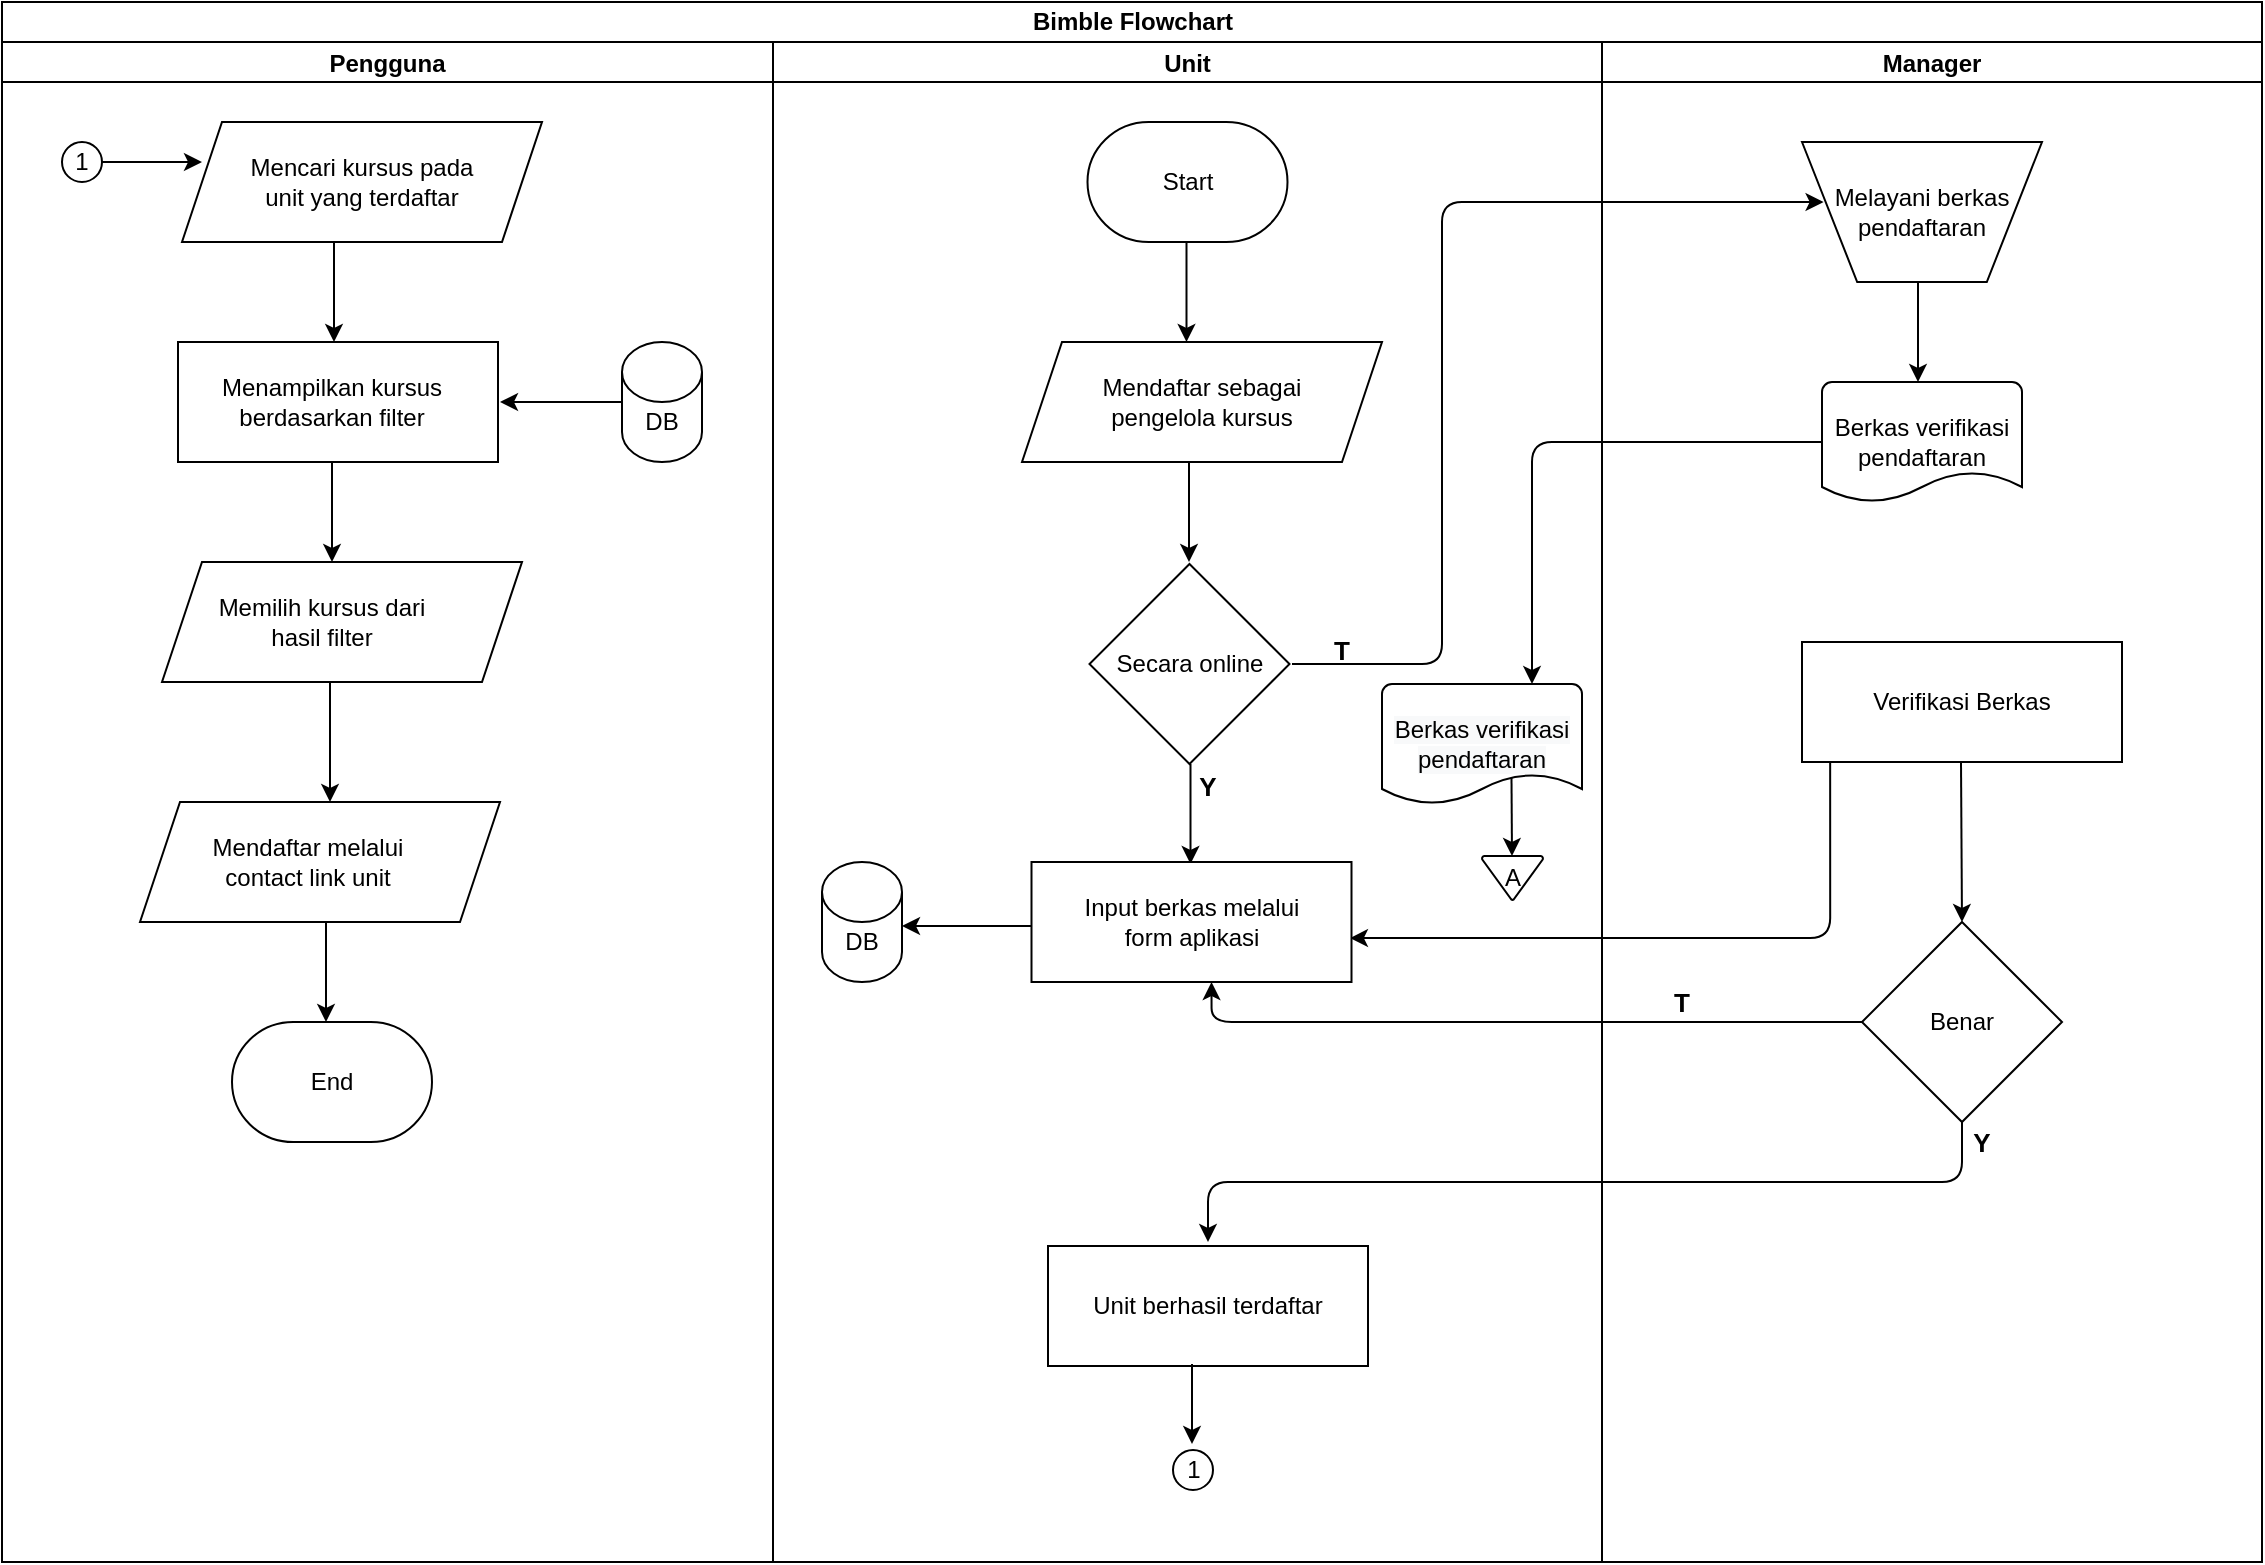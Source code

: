 <mxfile version="14.9.5" type="github">
  <diagram id="kgpKYQtTHZ0yAKxKKP6v" name="Page-1">
    <mxGraphModel dx="1718" dy="460" grid="1" gridSize="10" guides="1" tooltips="1" connect="1" arrows="1" fold="1" page="1" pageScale="1" pageWidth="850" pageHeight="1100" math="0" shadow="0">
      <root>
        <mxCell id="0" />
        <mxCell id="1" parent="0" />
        <mxCell id="kne4ntVSdQ6C4-kGMl_D-27" value="Bimble Flowchart" style="swimlane;childLayout=stackLayout;resizeParent=1;resizeParentMax=0;startSize=20;strokeColor=#000000;fillColor=#ffffff;html=1;" vertex="1" parent="1">
          <mxGeometry x="-50" y="130" width="1130" height="780" as="geometry" />
        </mxCell>
        <mxCell id="kne4ntVSdQ6C4-kGMl_D-28" value="Pengguna" style="swimlane;startSize=20;" vertex="1" parent="kne4ntVSdQ6C4-kGMl_D-27">
          <mxGeometry y="20" width="385.5" height="760" as="geometry" />
        </mxCell>
        <mxCell id="kne4ntVSdQ6C4-kGMl_D-31" value="" style="shape=parallelogram;perimeter=parallelogramPerimeter;whiteSpace=wrap;html=1;fixedSize=1;startSize=40;strokeColor=#000000;fillColor=#ffffff;" vertex="1" parent="kne4ntVSdQ6C4-kGMl_D-28">
          <mxGeometry x="90" y="40" width="180" height="60" as="geometry" />
        </mxCell>
        <mxCell id="kne4ntVSdQ6C4-kGMl_D-34" value="" style="verticalLabelPosition=bottom;verticalAlign=top;html=1;shape=mxgraph.flowchart.on-page_reference;startSize=40;strokeColor=#000000;fillColor=#ffffff;" vertex="1" parent="kne4ntVSdQ6C4-kGMl_D-28">
          <mxGeometry x="30" y="50" width="20" height="20" as="geometry" />
        </mxCell>
        <mxCell id="kne4ntVSdQ6C4-kGMl_D-38" value="Mencari kursus pada unit yang terdaftar" style="text;html=1;strokeColor=none;fillColor=none;align=center;verticalAlign=middle;whiteSpace=wrap;rounded=0;startSize=40;" vertex="1" parent="kne4ntVSdQ6C4-kGMl_D-28">
          <mxGeometry x="115" y="50" width="130" height="40" as="geometry" />
        </mxCell>
        <mxCell id="kne4ntVSdQ6C4-kGMl_D-39" value="" style="rounded=0;whiteSpace=wrap;html=1;startSize=40;strokeColor=#000000;fillColor=#ffffff;" vertex="1" parent="kne4ntVSdQ6C4-kGMl_D-28">
          <mxGeometry x="88" y="150" width="160" height="60" as="geometry" />
        </mxCell>
        <mxCell id="kne4ntVSdQ6C4-kGMl_D-40" value="" style="endArrow=classic;html=1;startSize=40;entryX=0.463;entryY=0.033;entryDx=0;entryDy=0;entryPerimeter=0;" edge="1" parent="kne4ntVSdQ6C4-kGMl_D-28">
          <mxGeometry width="50" height="50" relative="1" as="geometry">
            <mxPoint x="166" y="100" as="sourcePoint" />
            <mxPoint x="166.0" y="150.0" as="targetPoint" />
          </mxGeometry>
        </mxCell>
        <mxCell id="kne4ntVSdQ6C4-kGMl_D-46" value="Menampilkan kursus berdasarkan filter" style="text;html=1;strokeColor=none;fillColor=none;align=center;verticalAlign=middle;whiteSpace=wrap;rounded=0;startSize=40;" vertex="1" parent="kne4ntVSdQ6C4-kGMl_D-28">
          <mxGeometry x="100" y="160" width="130" height="40" as="geometry" />
        </mxCell>
        <mxCell id="kne4ntVSdQ6C4-kGMl_D-47" value="" style="shape=cylinder3;whiteSpace=wrap;html=1;boundedLbl=1;backgroundOutline=1;size=15;startSize=40;strokeColor=#000000;fillColor=#ffffff;" vertex="1" parent="kne4ntVSdQ6C4-kGMl_D-28">
          <mxGeometry x="310" y="150" width="40" height="60" as="geometry" />
        </mxCell>
        <mxCell id="kne4ntVSdQ6C4-kGMl_D-48" value="DB" style="text;html=1;strokeColor=none;fillColor=none;align=center;verticalAlign=middle;whiteSpace=wrap;rounded=0;startSize=40;" vertex="1" parent="kne4ntVSdQ6C4-kGMl_D-28">
          <mxGeometry x="310" y="180" width="40" height="20" as="geometry" />
        </mxCell>
        <mxCell id="kne4ntVSdQ6C4-kGMl_D-50" value="" style="endArrow=classic;html=1;startSize=40;" edge="1" parent="kne4ntVSdQ6C4-kGMl_D-28">
          <mxGeometry width="50" height="50" relative="1" as="geometry">
            <mxPoint x="310" y="180" as="sourcePoint" />
            <mxPoint x="249" y="180" as="targetPoint" />
          </mxGeometry>
        </mxCell>
        <mxCell id="kne4ntVSdQ6C4-kGMl_D-53" value="1" style="text;html=1;strokeColor=none;fillColor=none;align=center;verticalAlign=middle;whiteSpace=wrap;rounded=0;startSize=40;" vertex="1" parent="kne4ntVSdQ6C4-kGMl_D-28">
          <mxGeometry x="20" y="50" width="40" height="20" as="geometry" />
        </mxCell>
        <mxCell id="kne4ntVSdQ6C4-kGMl_D-60" value="" style="endArrow=classic;html=1;startSize=40;exitX=0.5;exitY=1;exitDx=0;exitDy=0;" edge="1" parent="kne4ntVSdQ6C4-kGMl_D-28">
          <mxGeometry width="50" height="50" relative="1" as="geometry">
            <mxPoint x="165" y="210" as="sourcePoint" />
            <mxPoint x="165" y="260" as="targetPoint" />
          </mxGeometry>
        </mxCell>
        <mxCell id="kne4ntVSdQ6C4-kGMl_D-61" value="" style="endArrow=classic;html=1;startSize=40;exitX=0.5;exitY=1;exitDx=0;exitDy=0;" edge="1" parent="kne4ntVSdQ6C4-kGMl_D-28">
          <mxGeometry width="50" height="50" relative="1" as="geometry">
            <mxPoint x="164" y="310" as="sourcePoint" />
            <mxPoint x="164" y="380" as="targetPoint" />
          </mxGeometry>
        </mxCell>
        <mxCell id="kne4ntVSdQ6C4-kGMl_D-83" value="" style="shape=parallelogram;perimeter=parallelogramPerimeter;whiteSpace=wrap;html=1;fixedSize=1;startSize=40;strokeColor=#000000;fillColor=#ffffff;" vertex="1" parent="kne4ntVSdQ6C4-kGMl_D-28">
          <mxGeometry x="69" y="380" width="180" height="60" as="geometry" />
        </mxCell>
        <mxCell id="kne4ntVSdQ6C4-kGMl_D-84" value="Mendaftar melalui contact link unit" style="text;html=1;strokeColor=none;fillColor=none;align=center;verticalAlign=middle;whiteSpace=wrap;rounded=0;startSize=40;" vertex="1" parent="kne4ntVSdQ6C4-kGMl_D-28">
          <mxGeometry x="88" y="390" width="130" height="40" as="geometry" />
        </mxCell>
        <mxCell id="kne4ntVSdQ6C4-kGMl_D-87" value="" style="endArrow=classic;html=1;startSize=40;entryX=0.6;entryY=0;entryDx=0;entryDy=0;entryPerimeter=0;" edge="1" parent="kne4ntVSdQ6C4-kGMl_D-28">
          <mxGeometry width="50" height="50" relative="1" as="geometry">
            <mxPoint x="162" y="440" as="sourcePoint" />
            <mxPoint x="162" y="490" as="targetPoint" />
          </mxGeometry>
        </mxCell>
        <mxCell id="kne4ntVSdQ6C4-kGMl_D-88" value="End" style="strokeWidth=1;html=1;shape=mxgraph.flowchart.terminator;whiteSpace=wrap;startSize=40;fillColor=#ffffff;" vertex="1" parent="kne4ntVSdQ6C4-kGMl_D-28">
          <mxGeometry x="115" y="490" width="100" height="60" as="geometry" />
        </mxCell>
        <mxCell id="kne4ntVSdQ6C4-kGMl_D-123" value="" style="endArrow=classic;html=1;startSize=40;entryX=0.75;entryY=0;entryDx=0;entryDy=0;entryPerimeter=0;exitX=0;exitY=0.5;exitDx=0;exitDy=0;exitPerimeter=0;edgeStyle=orthogonalEdgeStyle;" edge="1" parent="kne4ntVSdQ6C4-kGMl_D-27" source="kne4ntVSdQ6C4-kGMl_D-121" target="kne4ntVSdQ6C4-kGMl_D-122">
          <mxGeometry width="50" height="50" relative="1" as="geometry">
            <mxPoint x="880" y="230" as="sourcePoint" />
            <mxPoint x="880" y="280" as="targetPoint" />
          </mxGeometry>
        </mxCell>
        <mxCell id="kne4ntVSdQ6C4-kGMl_D-157" value="" style="endArrow=classic;html=1;startSize=40;exitX=0.063;exitY=1.033;exitDx=0;exitDy=0;exitPerimeter=0;edgeStyle=orthogonalEdgeStyle;entryX=0.97;entryY=0.667;entryDx=0;entryDy=0;entryPerimeter=0;" edge="1" parent="kne4ntVSdQ6C4-kGMl_D-27">
          <mxGeometry width="50" height="50" relative="1" as="geometry">
            <mxPoint x="914.08" y="379.98" as="sourcePoint" />
            <mxPoint x="673.95" y="468.02" as="targetPoint" />
            <Array as="points">
              <mxPoint x="914" y="468" />
            </Array>
          </mxGeometry>
        </mxCell>
        <mxCell id="kne4ntVSdQ6C4-kGMl_D-158" value="" style="endArrow=classic;html=1;startSize=40;exitX=0;exitY=0.5;exitDx=0;exitDy=0;exitPerimeter=0;entryX=0.75;entryY=1;entryDx=0;entryDy=0;edgeStyle=orthogonalEdgeStyle;" edge="1" parent="kne4ntVSdQ6C4-kGMl_D-27" source="kne4ntVSdQ6C4-kGMl_D-152">
          <mxGeometry width="50" height="50" relative="1" as="geometry">
            <mxPoint x="900" y="510" as="sourcePoint" />
            <mxPoint x="604.75" y="490" as="targetPoint" />
            <Array as="points">
              <mxPoint x="605" y="510" />
            </Array>
          </mxGeometry>
        </mxCell>
        <mxCell id="kne4ntVSdQ6C4-kGMl_D-29" value="Unit" style="swimlane;startSize=20;" vertex="1" parent="kne4ntVSdQ6C4-kGMl_D-27">
          <mxGeometry x="385.5" y="20" width="414.5" height="760" as="geometry" />
        </mxCell>
        <mxCell id="kne4ntVSdQ6C4-kGMl_D-89" value="Start" style="strokeWidth=1;html=1;shape=mxgraph.flowchart.terminator;whiteSpace=wrap;startSize=40;fillColor=#ffffff;" vertex="1" parent="kne4ntVSdQ6C4-kGMl_D-29">
          <mxGeometry x="157.25" y="40" width="100" height="60" as="geometry" />
        </mxCell>
        <mxCell id="kne4ntVSdQ6C4-kGMl_D-92" value="Mendaftar sebagai &lt;br&gt;pengelola kursus" style="shape=parallelogram;perimeter=parallelogramPerimeter;whiteSpace=wrap;html=1;fixedSize=1;startSize=40;strokeColor=#000000;fillColor=#ffffff;" vertex="1" parent="kne4ntVSdQ6C4-kGMl_D-29">
          <mxGeometry x="124.5" y="150" width="180" height="60" as="geometry" />
        </mxCell>
        <mxCell id="kne4ntVSdQ6C4-kGMl_D-93" value="" style="endArrow=classic;html=1;startSize=40;entryX=0.463;entryY=0.033;entryDx=0;entryDy=0;entryPerimeter=0;" edge="1" parent="kne4ntVSdQ6C4-kGMl_D-29">
          <mxGeometry width="50" height="50" relative="1" as="geometry">
            <mxPoint x="208" y="210" as="sourcePoint" />
            <mxPoint x="208" y="260" as="targetPoint" />
          </mxGeometry>
        </mxCell>
        <mxCell id="kne4ntVSdQ6C4-kGMl_D-90" value="" style="endArrow=classic;html=1;startSize=40;entryX=0.463;entryY=0.033;entryDx=0;entryDy=0;entryPerimeter=0;" edge="1" parent="kne4ntVSdQ6C4-kGMl_D-29">
          <mxGeometry width="50" height="50" relative="1" as="geometry">
            <mxPoint x="206.75" y="100" as="sourcePoint" />
            <mxPoint x="206.75" y="150" as="targetPoint" />
          </mxGeometry>
        </mxCell>
        <mxCell id="kne4ntVSdQ6C4-kGMl_D-95" value="Secara online" style="strokeWidth=1;html=1;shape=mxgraph.flowchart.decision;whiteSpace=wrap;startSize=40;fillColor=#ffffff;" vertex="1" parent="kne4ntVSdQ6C4-kGMl_D-29">
          <mxGeometry x="158.25" y="261" width="100" height="100" as="geometry" />
        </mxCell>
        <mxCell id="kne4ntVSdQ6C4-kGMl_D-98" value="" style="endArrow=classic;html=1;startSize=40;entryX=0.463;entryY=0.033;entryDx=0;entryDy=0;entryPerimeter=0;" edge="1" parent="kne4ntVSdQ6C4-kGMl_D-29">
          <mxGeometry width="50" height="50" relative="1" as="geometry">
            <mxPoint x="208.75" y="361" as="sourcePoint" />
            <mxPoint x="208.75" y="411" as="targetPoint" />
          </mxGeometry>
        </mxCell>
        <mxCell id="kne4ntVSdQ6C4-kGMl_D-101" value="Input berkas melalui &lt;br&gt;form aplikasi" style="rounded=0;whiteSpace=wrap;html=1;startSize=40;strokeColor=#000000;fillColor=#ffffff;" vertex="1" parent="kne4ntVSdQ6C4-kGMl_D-29">
          <mxGeometry x="129.25" y="410" width="160" height="60" as="geometry" />
        </mxCell>
        <mxCell id="kne4ntVSdQ6C4-kGMl_D-104" value="Unit berhasil terdaftar" style="rounded=0;whiteSpace=wrap;html=1;startSize=40;strokeColor=#000000;fillColor=#ffffff;" vertex="1" parent="kne4ntVSdQ6C4-kGMl_D-29">
          <mxGeometry x="137.5" y="602" width="160" height="60" as="geometry" />
        </mxCell>
        <mxCell id="kne4ntVSdQ6C4-kGMl_D-109" value="" style="verticalLabelPosition=bottom;verticalAlign=top;html=1;shape=mxgraph.flowchart.on-page_reference;startSize=40;strokeColor=#000000;strokeWidth=1;fillColor=#ffffff;" vertex="1" parent="kne4ntVSdQ6C4-kGMl_D-29">
          <mxGeometry x="200" y="704" width="20" height="20" as="geometry" />
        </mxCell>
        <mxCell id="kne4ntVSdQ6C4-kGMl_D-110" value="" style="endArrow=classic;html=1;startSize=40;" edge="1" parent="kne4ntVSdQ6C4-kGMl_D-29">
          <mxGeometry width="50" height="50" relative="1" as="geometry">
            <mxPoint x="209.5" y="661" as="sourcePoint" />
            <mxPoint x="209.5" y="701" as="targetPoint" />
            <Array as="points" />
          </mxGeometry>
        </mxCell>
        <mxCell id="kne4ntVSdQ6C4-kGMl_D-111" value="1" style="text;html=1;strokeColor=none;fillColor=none;align=center;verticalAlign=middle;whiteSpace=wrap;rounded=0;startSize=40;" vertex="1" parent="kne4ntVSdQ6C4-kGMl_D-29">
          <mxGeometry x="190" y="704" width="40" height="20" as="geometry" />
        </mxCell>
        <mxCell id="kne4ntVSdQ6C4-kGMl_D-112" value="" style="shape=cylinder3;whiteSpace=wrap;html=1;boundedLbl=1;backgroundOutline=1;size=15;startSize=40;strokeColor=#000000;fillColor=#ffffff;" vertex="1" parent="kne4ntVSdQ6C4-kGMl_D-29">
          <mxGeometry x="24.5" y="410" width="40" height="60" as="geometry" />
        </mxCell>
        <mxCell id="kne4ntVSdQ6C4-kGMl_D-113" value="DB" style="text;html=1;strokeColor=none;fillColor=none;align=center;verticalAlign=middle;whiteSpace=wrap;rounded=0;startSize=40;" vertex="1" parent="kne4ntVSdQ6C4-kGMl_D-29">
          <mxGeometry x="24.5" y="440" width="40" height="20" as="geometry" />
        </mxCell>
        <mxCell id="kne4ntVSdQ6C4-kGMl_D-115" value="" style="endArrow=classic;html=1;startSize=40;entryX=1;entryY=0;entryDx=0;entryDy=0;exitX=0;exitY=0.5;exitDx=0;exitDy=0;" edge="1" parent="kne4ntVSdQ6C4-kGMl_D-29">
          <mxGeometry width="50" height="50" relative="1" as="geometry">
            <mxPoint x="129.25" y="442" as="sourcePoint" />
            <mxPoint x="64.5" y="442" as="targetPoint" />
          </mxGeometry>
        </mxCell>
        <mxCell id="kne4ntVSdQ6C4-kGMl_D-122" value="&#xa;&#xa;&lt;span style=&quot;color: rgb(0, 0, 0); font-family: helvetica; font-size: 12px; font-style: normal; font-weight: 400; letter-spacing: normal; text-align: center; text-indent: 0px; text-transform: none; word-spacing: 0px; background-color: rgb(248, 249, 250); display: inline; float: none;&quot;&gt;Berkas verifikasi pendaftaran&lt;/span&gt;&#xa;&#xa;" style="strokeWidth=1;html=1;shape=mxgraph.flowchart.document2;whiteSpace=wrap;size=0.25;startSize=40;fillColor=#ffffff;" vertex="1" parent="kne4ntVSdQ6C4-kGMl_D-29">
          <mxGeometry x="304.5" y="321" width="100" height="60" as="geometry" />
        </mxCell>
        <mxCell id="kne4ntVSdQ6C4-kGMl_D-124" value="A" style="strokeWidth=1;html=1;shape=mxgraph.flowchart.merge_or_storage;whiteSpace=wrap;startSize=40;fillColor=#ffffff;" vertex="1" parent="kne4ntVSdQ6C4-kGMl_D-29">
          <mxGeometry x="354.5" y="407" width="30.5" height="22" as="geometry" />
        </mxCell>
        <mxCell id="kne4ntVSdQ6C4-kGMl_D-125" value="" style="endArrow=classic;html=1;startSize=40;" edge="1" parent="kne4ntVSdQ6C4-kGMl_D-29">
          <mxGeometry width="50" height="50" relative="1" as="geometry">
            <mxPoint x="369.25" y="368" as="sourcePoint" />
            <mxPoint x="369.5" y="407" as="targetPoint" />
          </mxGeometry>
        </mxCell>
        <mxCell id="kne4ntVSdQ6C4-kGMl_D-127" value="&lt;font style=&quot;font-size: 13px&quot;&gt;&lt;b&gt;T&lt;/b&gt;&lt;/font&gt;" style="text;html=1;strokeColor=none;fillColor=none;align=center;verticalAlign=middle;whiteSpace=wrap;rounded=0;startSize=40;" vertex="1" parent="kne4ntVSdQ6C4-kGMl_D-29">
          <mxGeometry x="264.5" y="294" width="40" height="20" as="geometry" />
        </mxCell>
        <mxCell id="kne4ntVSdQ6C4-kGMl_D-148" value="&lt;span style=&quot;font-size: 13px&quot;&gt;&lt;b&gt;Y&lt;/b&gt;&lt;/span&gt;" style="text;html=1;strokeColor=none;fillColor=none;align=center;verticalAlign=middle;whiteSpace=wrap;rounded=0;startSize=40;" vertex="1" parent="kne4ntVSdQ6C4-kGMl_D-29">
          <mxGeometry x="197.5" y="362" width="40" height="20" as="geometry" />
        </mxCell>
        <mxCell id="kne4ntVSdQ6C4-kGMl_D-30" value="Manager" style="swimlane;startSize=20;" vertex="1" parent="kne4ntVSdQ6C4-kGMl_D-27">
          <mxGeometry x="800" y="20" width="330" height="760" as="geometry" />
        </mxCell>
        <mxCell id="kne4ntVSdQ6C4-kGMl_D-116" value="Melayani berkas pendaftaran" style="verticalLabelPosition=middle;verticalAlign=middle;html=1;shape=trapezoid;perimeter=trapezoidPerimeter;whiteSpace=wrap;size=0.23;arcSize=10;flipV=1;labelPosition=center;align=center;startSize=40;strokeColor=#000000;strokeWidth=1;fillColor=#ffffff;" vertex="1" parent="kne4ntVSdQ6C4-kGMl_D-30">
          <mxGeometry x="100" y="50" width="120" height="70" as="geometry" />
        </mxCell>
        <mxCell id="kne4ntVSdQ6C4-kGMl_D-121" value="Berkas verifikasi pendaftaran" style="strokeWidth=1;html=1;shape=mxgraph.flowchart.document2;whiteSpace=wrap;size=0.25;startSize=40;fillColor=#ffffff;" vertex="1" parent="kne4ntVSdQ6C4-kGMl_D-30">
          <mxGeometry x="110" y="170" width="100" height="60" as="geometry" />
        </mxCell>
        <mxCell id="kne4ntVSdQ6C4-kGMl_D-150" value="Verifikasi Berkas" style="rounded=0;whiteSpace=wrap;html=1;startSize=40;strokeColor=#000000;fillColor=#ffffff;" vertex="1" parent="kne4ntVSdQ6C4-kGMl_D-30">
          <mxGeometry x="100" y="300" width="160" height="60" as="geometry" />
        </mxCell>
        <mxCell id="kne4ntVSdQ6C4-kGMl_D-151" value="" style="endArrow=classic;html=1;startSize=40;entryX=0.5;entryY=0;entryDx=0;entryDy=0;entryPerimeter=0;" edge="1" parent="kne4ntVSdQ6C4-kGMl_D-30" target="kne4ntVSdQ6C4-kGMl_D-152">
          <mxGeometry width="50" height="50" relative="1" as="geometry">
            <mxPoint x="179.5" y="360" as="sourcePoint" />
            <mxPoint x="179.5" y="410" as="targetPoint" />
          </mxGeometry>
        </mxCell>
        <mxCell id="kne4ntVSdQ6C4-kGMl_D-152" value="Benar" style="strokeWidth=1;html=1;shape=mxgraph.flowchart.decision;whiteSpace=wrap;startSize=40;fillColor=#ffffff;" vertex="1" parent="kne4ntVSdQ6C4-kGMl_D-30">
          <mxGeometry x="130" y="440" width="100" height="100" as="geometry" />
        </mxCell>
        <mxCell id="kne4ntVSdQ6C4-kGMl_D-160" value="&lt;font style=&quot;font-size: 13px&quot;&gt;&lt;b&gt;T&lt;/b&gt;&lt;/font&gt;" style="text;html=1;strokeColor=none;fillColor=none;align=center;verticalAlign=middle;whiteSpace=wrap;rounded=0;startSize=40;" vertex="1" parent="kne4ntVSdQ6C4-kGMl_D-30">
          <mxGeometry x="20" y="470" width="40" height="20" as="geometry" />
        </mxCell>
        <mxCell id="kne4ntVSdQ6C4-kGMl_D-163" value="&lt;span style=&quot;font-size: 13px&quot;&gt;&lt;b&gt;Y&lt;/b&gt;&lt;/span&gt;" style="text;html=1;strokeColor=none;fillColor=none;align=center;verticalAlign=middle;whiteSpace=wrap;rounded=0;startSize=40;" vertex="1" parent="kne4ntVSdQ6C4-kGMl_D-30">
          <mxGeometry x="170" y="540" width="40" height="20" as="geometry" />
        </mxCell>
        <mxCell id="kne4ntVSdQ6C4-kGMl_D-156" value="" style="endArrow=classic;html=1;startSize=40;edgeStyle=orthogonalEdgeStyle;exitX=0.5;exitY=0.9;exitDx=0;exitDy=0;exitPerimeter=0;" edge="1" parent="kne4ntVSdQ6C4-kGMl_D-27">
          <mxGeometry width="50" height="50" relative="1" as="geometry">
            <mxPoint x="980" y="560" as="sourcePoint" />
            <mxPoint x="603" y="620" as="targetPoint" />
            <Array as="points">
              <mxPoint x="980" y="590" />
              <mxPoint x="603" y="590" />
            </Array>
          </mxGeometry>
        </mxCell>
        <mxCell id="kne4ntVSdQ6C4-kGMl_D-35" value="" style="endArrow=classic;html=1;startSize=40;exitX=1;exitY=0.5;exitDx=0;exitDy=0;exitPerimeter=0;" edge="1" parent="1" source="kne4ntVSdQ6C4-kGMl_D-34">
          <mxGeometry width="50" height="50" relative="1" as="geometry">
            <mxPoint x="19" y="210" as="sourcePoint" />
            <mxPoint x="50" y="210" as="targetPoint" />
            <Array as="points">
              <mxPoint x="40" y="210" />
            </Array>
          </mxGeometry>
        </mxCell>
        <mxCell id="kne4ntVSdQ6C4-kGMl_D-55" value="" style="shape=parallelogram;perimeter=parallelogramPerimeter;whiteSpace=wrap;html=1;fixedSize=1;startSize=40;strokeColor=#000000;fillColor=#ffffff;" vertex="1" parent="1">
          <mxGeometry x="30" y="410" width="180" height="60" as="geometry" />
        </mxCell>
        <mxCell id="kne4ntVSdQ6C4-kGMl_D-56" value="Memilih kursus dari hasil filter" style="text;html=1;strokeColor=none;fillColor=none;align=center;verticalAlign=middle;whiteSpace=wrap;rounded=0;startSize=40;" vertex="1" parent="1">
          <mxGeometry x="45" y="420" width="130" height="40" as="geometry" />
        </mxCell>
        <mxCell id="kne4ntVSdQ6C4-kGMl_D-119" value="" style="endArrow=classic;html=1;startSize=40;entryX=0.463;entryY=0.033;entryDx=0;entryDy=0;entryPerimeter=0;" edge="1" parent="1">
          <mxGeometry width="50" height="50" relative="1" as="geometry">
            <mxPoint x="908" y="270" as="sourcePoint" />
            <mxPoint x="908" y="320" as="targetPoint" />
          </mxGeometry>
        </mxCell>
        <mxCell id="kne4ntVSdQ6C4-kGMl_D-126" value="" style="endArrow=classic;html=1;startSize=40;entryX=0.463;entryY=0.033;entryDx=0;entryDy=0;entryPerimeter=0;exitX=0;exitY=0.5;exitDx=0;exitDy=0;edgeStyle=orthogonalEdgeStyle;" edge="1" parent="1">
          <mxGeometry width="50" height="50" relative="1" as="geometry">
            <mxPoint x="595" y="461" as="sourcePoint" />
            <mxPoint x="860.8" y="230" as="targetPoint" />
            <Array as="points">
              <mxPoint x="670" y="461" />
              <mxPoint x="670" y="230" />
            </Array>
          </mxGeometry>
        </mxCell>
      </root>
    </mxGraphModel>
  </diagram>
</mxfile>
